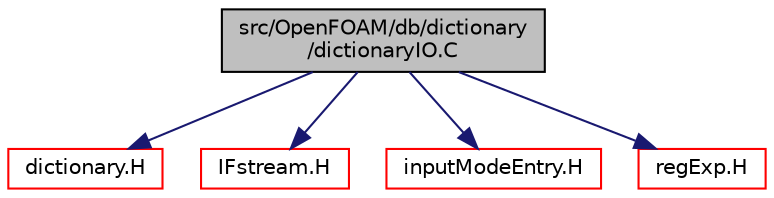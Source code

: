 digraph "src/OpenFOAM/db/dictionary/dictionaryIO.C"
{
  bgcolor="transparent";
  edge [fontname="Helvetica",fontsize="10",labelfontname="Helvetica",labelfontsize="10"];
  node [fontname="Helvetica",fontsize="10",shape=record];
  Node1 [label="src/OpenFOAM/db/dictionary\l/dictionaryIO.C",height=0.2,width=0.4,color="black", fillcolor="grey75", style="filled", fontcolor="black"];
  Node1 -> Node2 [color="midnightblue",fontsize="10",style="solid",fontname="Helvetica"];
  Node2 [label="dictionary.H",height=0.2,width=0.4,color="red",URL="$a07987.html"];
  Node1 -> Node3 [color="midnightblue",fontsize="10",style="solid",fontname="Helvetica"];
  Node3 [label="IFstream.H",height=0.2,width=0.4,color="red",URL="$a08080.html"];
  Node1 -> Node4 [color="midnightblue",fontsize="10",style="solid",fontname="Helvetica"];
  Node4 [label="inputModeEntry.H",height=0.2,width=0.4,color="red",URL="$a08011.html"];
  Node1 -> Node5 [color="midnightblue",fontsize="10",style="solid",fontname="Helvetica"];
  Node5 [label="regExp.H",height=0.2,width=0.4,color="red",URL="$a09415.html"];
}

